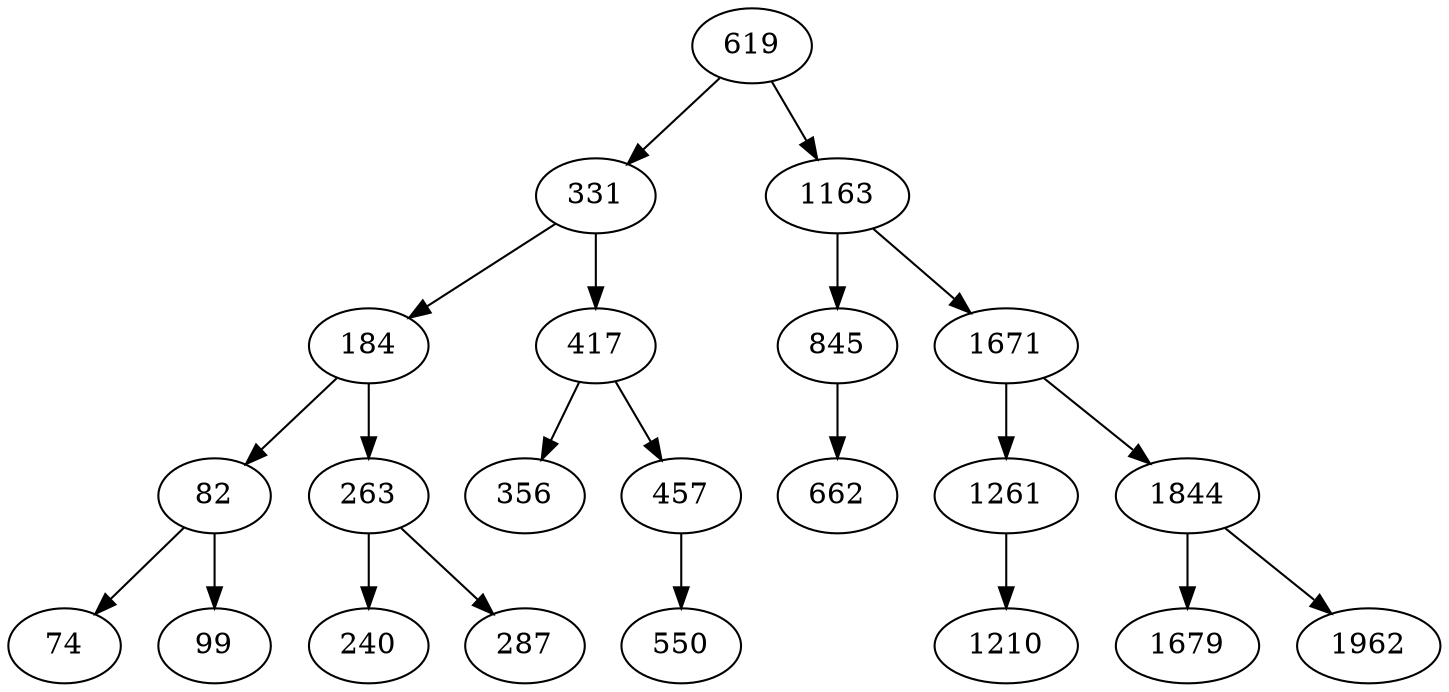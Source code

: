 digraph AVLBaum
{
619 -> 331;
619 -> 1163;
331 -> 184;
331 -> 417;
184 -> 82;
184 -> 263;
82 -> 74;
82 -> 99;
263 -> 240;
263 -> 287;
417 -> 356;
417 -> 457;
457 -> 550;
1163 -> 845;
1163 -> 1671;
845 -> 662;
1671 -> 1261;
1671 -> 1844;
1261 -> 1210;
1844 -> 1679;
1844 -> 1962;
}
